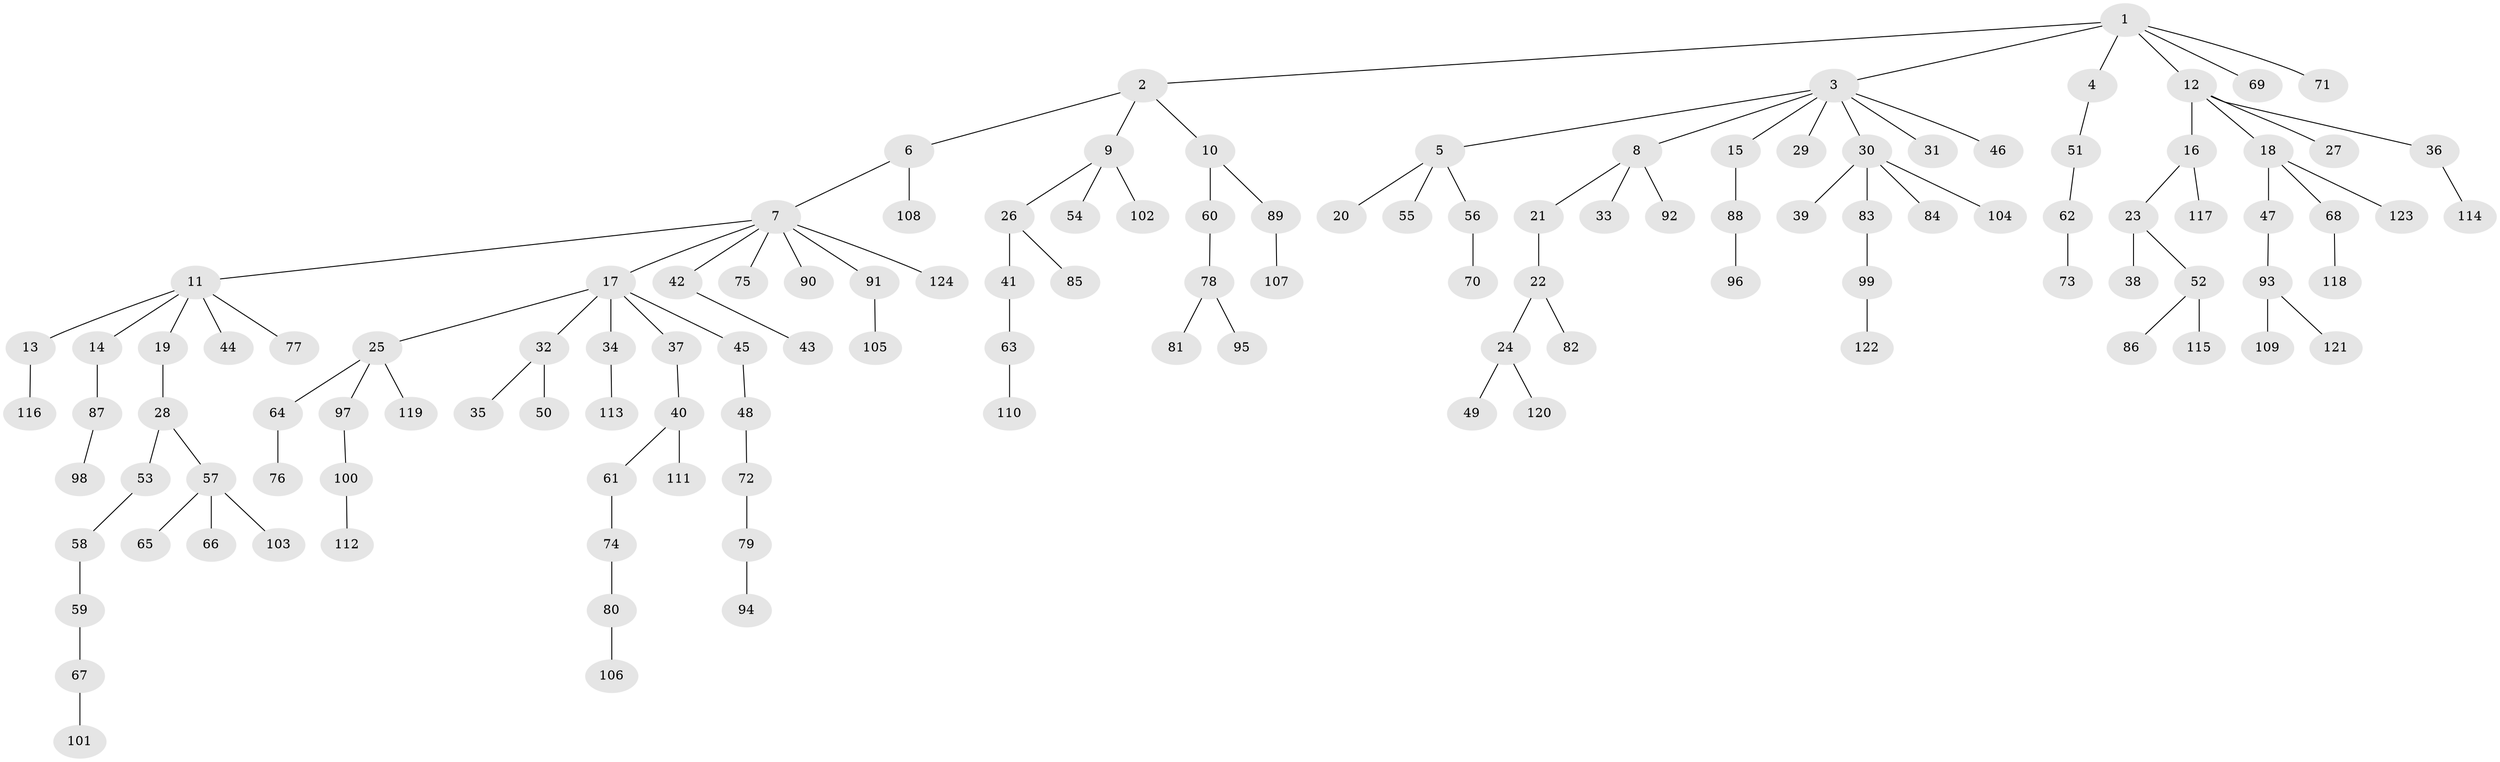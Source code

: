 // coarse degree distribution, {6: 0.02631578947368421, 1: 0.5263157894736842, 5: 0.05263157894736842, 3: 0.10526315789473684, 2: 0.23684210526315788, 4: 0.05263157894736842}
// Generated by graph-tools (version 1.1) at 2025/37/03/04/25 23:37:24]
// undirected, 124 vertices, 123 edges
graph export_dot {
  node [color=gray90,style=filled];
  1;
  2;
  3;
  4;
  5;
  6;
  7;
  8;
  9;
  10;
  11;
  12;
  13;
  14;
  15;
  16;
  17;
  18;
  19;
  20;
  21;
  22;
  23;
  24;
  25;
  26;
  27;
  28;
  29;
  30;
  31;
  32;
  33;
  34;
  35;
  36;
  37;
  38;
  39;
  40;
  41;
  42;
  43;
  44;
  45;
  46;
  47;
  48;
  49;
  50;
  51;
  52;
  53;
  54;
  55;
  56;
  57;
  58;
  59;
  60;
  61;
  62;
  63;
  64;
  65;
  66;
  67;
  68;
  69;
  70;
  71;
  72;
  73;
  74;
  75;
  76;
  77;
  78;
  79;
  80;
  81;
  82;
  83;
  84;
  85;
  86;
  87;
  88;
  89;
  90;
  91;
  92;
  93;
  94;
  95;
  96;
  97;
  98;
  99;
  100;
  101;
  102;
  103;
  104;
  105;
  106;
  107;
  108;
  109;
  110;
  111;
  112;
  113;
  114;
  115;
  116;
  117;
  118;
  119;
  120;
  121;
  122;
  123;
  124;
  1 -- 2;
  1 -- 3;
  1 -- 4;
  1 -- 12;
  1 -- 69;
  1 -- 71;
  2 -- 6;
  2 -- 9;
  2 -- 10;
  3 -- 5;
  3 -- 8;
  3 -- 15;
  3 -- 29;
  3 -- 30;
  3 -- 31;
  3 -- 46;
  4 -- 51;
  5 -- 20;
  5 -- 55;
  5 -- 56;
  6 -- 7;
  6 -- 108;
  7 -- 11;
  7 -- 17;
  7 -- 42;
  7 -- 75;
  7 -- 90;
  7 -- 91;
  7 -- 124;
  8 -- 21;
  8 -- 33;
  8 -- 92;
  9 -- 26;
  9 -- 54;
  9 -- 102;
  10 -- 60;
  10 -- 89;
  11 -- 13;
  11 -- 14;
  11 -- 19;
  11 -- 44;
  11 -- 77;
  12 -- 16;
  12 -- 18;
  12 -- 27;
  12 -- 36;
  13 -- 116;
  14 -- 87;
  15 -- 88;
  16 -- 23;
  16 -- 117;
  17 -- 25;
  17 -- 32;
  17 -- 34;
  17 -- 37;
  17 -- 45;
  18 -- 47;
  18 -- 68;
  18 -- 123;
  19 -- 28;
  21 -- 22;
  22 -- 24;
  22 -- 82;
  23 -- 38;
  23 -- 52;
  24 -- 49;
  24 -- 120;
  25 -- 64;
  25 -- 97;
  25 -- 119;
  26 -- 41;
  26 -- 85;
  28 -- 53;
  28 -- 57;
  30 -- 39;
  30 -- 83;
  30 -- 84;
  30 -- 104;
  32 -- 35;
  32 -- 50;
  34 -- 113;
  36 -- 114;
  37 -- 40;
  40 -- 61;
  40 -- 111;
  41 -- 63;
  42 -- 43;
  45 -- 48;
  47 -- 93;
  48 -- 72;
  51 -- 62;
  52 -- 86;
  52 -- 115;
  53 -- 58;
  56 -- 70;
  57 -- 65;
  57 -- 66;
  57 -- 103;
  58 -- 59;
  59 -- 67;
  60 -- 78;
  61 -- 74;
  62 -- 73;
  63 -- 110;
  64 -- 76;
  67 -- 101;
  68 -- 118;
  72 -- 79;
  74 -- 80;
  78 -- 81;
  78 -- 95;
  79 -- 94;
  80 -- 106;
  83 -- 99;
  87 -- 98;
  88 -- 96;
  89 -- 107;
  91 -- 105;
  93 -- 109;
  93 -- 121;
  97 -- 100;
  99 -- 122;
  100 -- 112;
}
